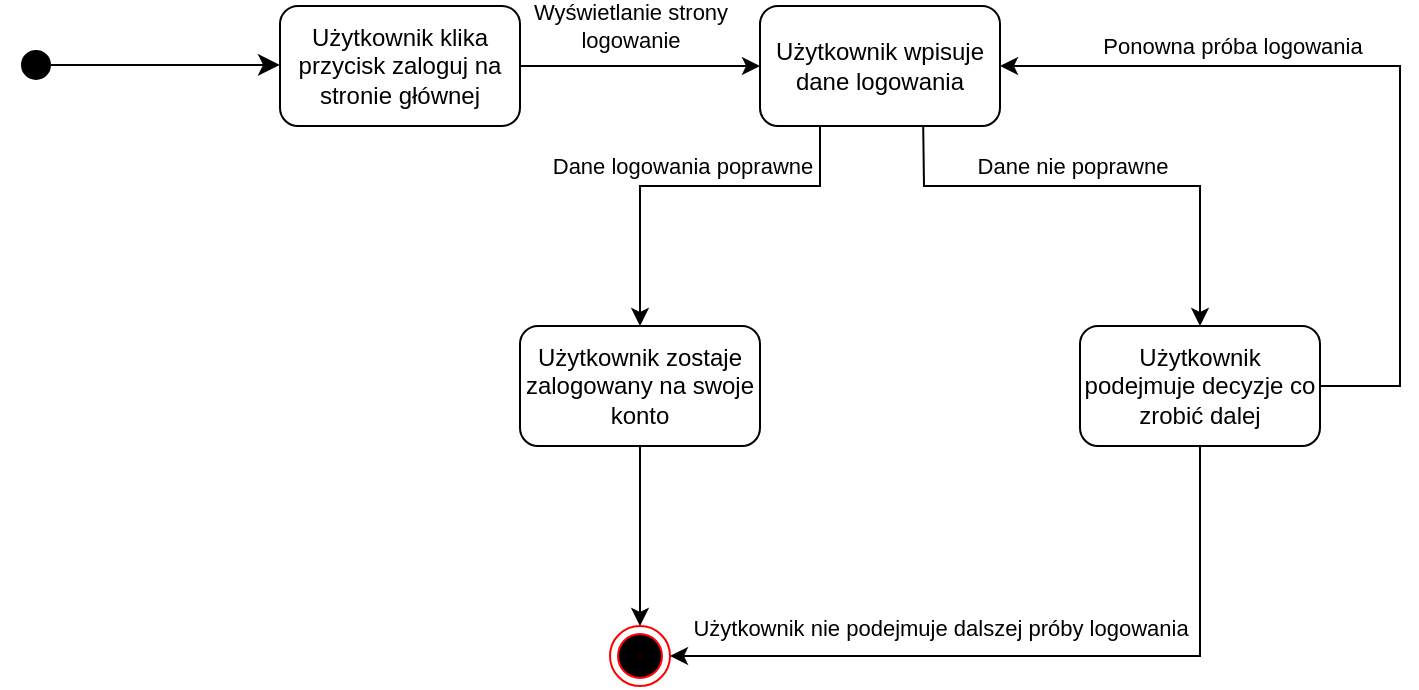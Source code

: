 <mxfile version="22.1.4" type="device">
  <diagram name="Strona-1" id="mpXswFBwe8nGv1H3cpZR">
    <mxGraphModel dx="429" dy="680" grid="1" gridSize="10" guides="1" tooltips="1" connect="1" arrows="1" fold="1" page="1" pageScale="1" pageWidth="827" pageHeight="1169" math="0" shadow="0">
      <root>
        <mxCell id="0" />
        <mxCell id="1" parent="0" />
        <mxCell id="U0H4caSg8XWov2wTC0v4-1" value="" style="html=1;verticalAlign=bottom;startArrow=circle;startFill=1;endArrow=classic;startSize=6;endSize=8;curved=0;rounded=0;endFill=1;" edge="1" parent="1">
          <mxGeometry width="80" relative="1" as="geometry">
            <mxPoint x="110" y="119.44" as="sourcePoint" />
            <mxPoint x="240" y="119.44" as="targetPoint" />
          </mxGeometry>
        </mxCell>
        <mxCell id="U0H4caSg8XWov2wTC0v4-2" value="Użytkownik klika przycisk zaloguj na stronie głównej" style="rounded=1;whiteSpace=wrap;html=1;" vertex="1" parent="1">
          <mxGeometry x="240" y="90" width="120" height="60" as="geometry" />
        </mxCell>
        <mxCell id="U0H4caSg8XWov2wTC0v4-3" value="Użytkownik wpisuje dane logowania" style="rounded=1;whiteSpace=wrap;html=1;" vertex="1" parent="1">
          <mxGeometry x="480" y="90" width="120" height="60" as="geometry" />
        </mxCell>
        <mxCell id="U0H4caSg8XWov2wTC0v4-4" value="" style="endArrow=classic;html=1;rounded=0;exitX=1;exitY=0.5;exitDx=0;exitDy=0;entryX=0;entryY=0.5;entryDx=0;entryDy=0;" edge="1" parent="1" source="U0H4caSg8XWov2wTC0v4-2" target="U0H4caSg8XWov2wTC0v4-3">
          <mxGeometry width="50" height="50" relative="1" as="geometry">
            <mxPoint x="470" y="290" as="sourcePoint" />
            <mxPoint x="520" y="240" as="targetPoint" />
          </mxGeometry>
        </mxCell>
        <mxCell id="U0H4caSg8XWov2wTC0v4-5" value="Wyświetlanie strony &lt;br&gt;logowanie" style="edgeLabel;html=1;align=center;verticalAlign=middle;resizable=0;points=[];" vertex="1" connectable="0" parent="U0H4caSg8XWov2wTC0v4-4">
          <mxGeometry x="-0.141" relative="1" as="geometry">
            <mxPoint x="3" y="-20" as="offset" />
          </mxGeometry>
        </mxCell>
        <mxCell id="U0H4caSg8XWov2wTC0v4-6" value="Użytkownik zostaje zalogowany na swoje konto" style="rounded=1;whiteSpace=wrap;html=1;" vertex="1" parent="1">
          <mxGeometry x="360" y="250" width="120" height="60" as="geometry" />
        </mxCell>
        <mxCell id="U0H4caSg8XWov2wTC0v4-7" value="" style="endArrow=classic;html=1;rounded=0;exitX=0.25;exitY=1;exitDx=0;exitDy=0;entryX=0.5;entryY=0;entryDx=0;entryDy=0;" edge="1" parent="1" source="U0H4caSg8XWov2wTC0v4-3" target="U0H4caSg8XWov2wTC0v4-6">
          <mxGeometry width="50" height="50" relative="1" as="geometry">
            <mxPoint x="480" y="330" as="sourcePoint" />
            <mxPoint x="530" y="280" as="targetPoint" />
            <Array as="points">
              <mxPoint x="510" y="180" />
              <mxPoint x="420" y="180" />
            </Array>
          </mxGeometry>
        </mxCell>
        <mxCell id="U0H4caSg8XWov2wTC0v4-8" value="Dane logowania poprawne" style="edgeLabel;html=1;align=center;verticalAlign=middle;resizable=0;points=[];" vertex="1" connectable="0" parent="U0H4caSg8XWov2wTC0v4-7">
          <mxGeometry x="-0.069" y="2" relative="1" as="geometry">
            <mxPoint x="-11" y="-12" as="offset" />
          </mxGeometry>
        </mxCell>
        <mxCell id="U0H4caSg8XWov2wTC0v4-9" value="" style="ellipse;html=1;shape=endState;fillColor=#000000;strokeColor=#ff0000;" vertex="1" parent="1">
          <mxGeometry x="405" y="400" width="30" height="30" as="geometry" />
        </mxCell>
        <mxCell id="U0H4caSg8XWov2wTC0v4-10" value="" style="endArrow=classic;html=1;rounded=0;exitX=0.5;exitY=1;exitDx=0;exitDy=0;entryX=0.5;entryY=0;entryDx=0;entryDy=0;" edge="1" parent="1" source="U0H4caSg8XWov2wTC0v4-6" target="U0H4caSg8XWov2wTC0v4-9">
          <mxGeometry width="50" height="50" relative="1" as="geometry">
            <mxPoint x="520" y="340" as="sourcePoint" />
            <mxPoint x="570" y="290" as="targetPoint" />
          </mxGeometry>
        </mxCell>
        <mxCell id="U0H4caSg8XWov2wTC0v4-11" value="" style="endArrow=classic;html=1;rounded=0;exitX=0.68;exitY=1.002;exitDx=0;exitDy=0;exitPerimeter=0;" edge="1" parent="1" source="U0H4caSg8XWov2wTC0v4-3" target="U0H4caSg8XWov2wTC0v4-12">
          <mxGeometry width="50" height="50" relative="1" as="geometry">
            <mxPoint x="570" y="330" as="sourcePoint" />
            <mxPoint x="620" y="280" as="targetPoint" />
            <Array as="points">
              <mxPoint x="562" y="180" />
              <mxPoint x="700" y="180" />
            </Array>
          </mxGeometry>
        </mxCell>
        <mxCell id="U0H4caSg8XWov2wTC0v4-13" value="Dane nie poprawne" style="edgeLabel;html=1;align=center;verticalAlign=middle;resizable=0;points=[];" vertex="1" connectable="0" parent="U0H4caSg8XWov2wTC0v4-11">
          <mxGeometry x="-0.136" y="-1" relative="1" as="geometry">
            <mxPoint x="1" y="-11" as="offset" />
          </mxGeometry>
        </mxCell>
        <mxCell id="U0H4caSg8XWov2wTC0v4-12" value="Użytkownik podejmuje decyzje co zrobić dalej" style="rounded=1;whiteSpace=wrap;html=1;" vertex="1" parent="1">
          <mxGeometry x="640.0" y="250" width="120" height="60" as="geometry" />
        </mxCell>
        <mxCell id="U0H4caSg8XWov2wTC0v4-14" value="" style="endArrow=classic;html=1;rounded=0;exitX=1;exitY=0.5;exitDx=0;exitDy=0;entryX=1;entryY=0.5;entryDx=0;entryDy=0;" edge="1" parent="1" source="U0H4caSg8XWov2wTC0v4-12" target="U0H4caSg8XWov2wTC0v4-3">
          <mxGeometry width="50" height="50" relative="1" as="geometry">
            <mxPoint x="570" y="330" as="sourcePoint" />
            <mxPoint x="620" y="280" as="targetPoint" />
            <Array as="points">
              <mxPoint x="800" y="280" />
              <mxPoint x="800" y="120" />
            </Array>
          </mxGeometry>
        </mxCell>
        <mxCell id="U0H4caSg8XWov2wTC0v4-15" value="Ponowna próba logowania" style="edgeLabel;html=1;align=center;verticalAlign=middle;resizable=0;points=[];" vertex="1" connectable="0" parent="U0H4caSg8XWov2wTC0v4-14">
          <mxGeometry x="0.42" y="1" relative="1" as="geometry">
            <mxPoint y="-11" as="offset" />
          </mxGeometry>
        </mxCell>
        <mxCell id="U0H4caSg8XWov2wTC0v4-16" value="" style="endArrow=classic;html=1;rounded=0;exitX=0.5;exitY=1;exitDx=0;exitDy=0;entryX=1;entryY=0.5;entryDx=0;entryDy=0;" edge="1" parent="1" source="U0H4caSg8XWov2wTC0v4-12" target="U0H4caSg8XWov2wTC0v4-9">
          <mxGeometry width="50" height="50" relative="1" as="geometry">
            <mxPoint x="580" y="360" as="sourcePoint" />
            <mxPoint x="700" y="410" as="targetPoint" />
            <Array as="points">
              <mxPoint x="700" y="415" />
            </Array>
          </mxGeometry>
        </mxCell>
        <mxCell id="U0H4caSg8XWov2wTC0v4-17" value="Użytkownik nie podejmuje dalszej próby logowania" style="edgeLabel;html=1;align=center;verticalAlign=middle;resizable=0;points=[];" vertex="1" connectable="0" parent="U0H4caSg8XWov2wTC0v4-16">
          <mxGeometry x="-0.717" y="5" relative="1" as="geometry">
            <mxPoint x="-135" y="38" as="offset" />
          </mxGeometry>
        </mxCell>
      </root>
    </mxGraphModel>
  </diagram>
</mxfile>
